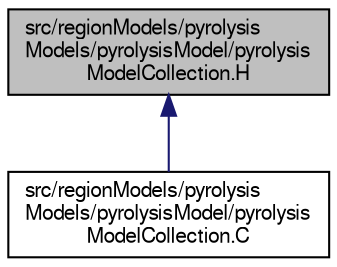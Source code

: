 digraph "src/regionModels/pyrolysisModels/pyrolysisModel/pyrolysisModelCollection.H"
{
  bgcolor="transparent";
  edge [fontname="FreeSans",fontsize="10",labelfontname="FreeSans",labelfontsize="10"];
  node [fontname="FreeSans",fontsize="10",shape=record];
  Node1 [label="src/regionModels/pyrolysis\lModels/pyrolysisModel/pyrolysis\lModelCollection.H",height=0.2,width=0.4,color="black", fillcolor="grey75", style="filled" fontcolor="black"];
  Node1 -> Node2 [dir="back",color="midnightblue",fontsize="10",style="solid",fontname="FreeSans"];
  Node2 [label="src/regionModels/pyrolysis\lModels/pyrolysisModel/pyrolysis\lModelCollection.C",height=0.2,width=0.4,color="black",URL="$a08991.html"];
}
